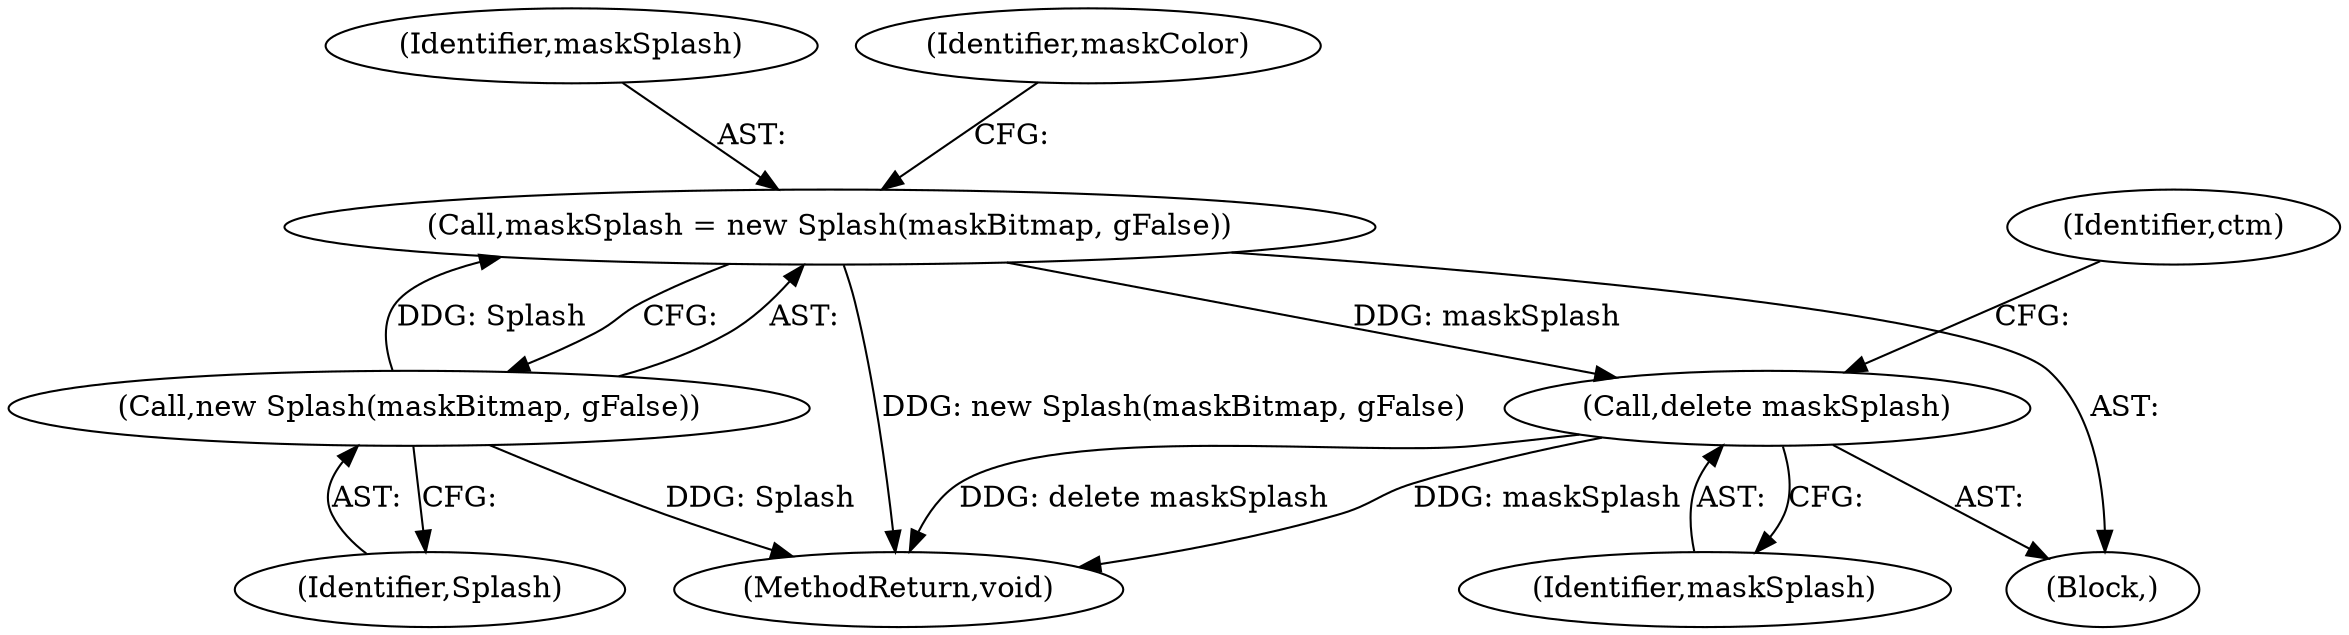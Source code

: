 digraph "0_poppler_7b2d314a61fd0e12f47c62996cb49ec0d1ba747a_11@pointer" {
"1000245" [label="(Call,maskSplash = new Splash(maskBitmap, gFalse))"];
"1000247" [label="(Call,new Splash(maskBitmap, gFalse))"];
"1000277" [label="(Call,delete maskSplash)"];
"1000248" [label="(Identifier,Splash)"];
"1000247" [label="(Call,new Splash(maskBitmap, gFalse))"];
"1000176" [label="(Block,)"];
"1000280" [label="(Identifier,ctm)"];
"1000278" [label="(Identifier,maskSplash)"];
"1000246" [label="(Identifier,maskSplash)"];
"1000251" [label="(Identifier,maskColor)"];
"1000703" [label="(MethodReturn,void)"];
"1000245" [label="(Call,maskSplash = new Splash(maskBitmap, gFalse))"];
"1000277" [label="(Call,delete maskSplash)"];
"1000245" -> "1000176"  [label="AST: "];
"1000245" -> "1000247"  [label="CFG: "];
"1000246" -> "1000245"  [label="AST: "];
"1000247" -> "1000245"  [label="AST: "];
"1000251" -> "1000245"  [label="CFG: "];
"1000245" -> "1000703"  [label="DDG: new Splash(maskBitmap, gFalse)"];
"1000247" -> "1000245"  [label="DDG: Splash"];
"1000245" -> "1000277"  [label="DDG: maskSplash"];
"1000247" -> "1000248"  [label="CFG: "];
"1000248" -> "1000247"  [label="AST: "];
"1000247" -> "1000703"  [label="DDG: Splash"];
"1000277" -> "1000176"  [label="AST: "];
"1000277" -> "1000278"  [label="CFG: "];
"1000278" -> "1000277"  [label="AST: "];
"1000280" -> "1000277"  [label="CFG: "];
"1000277" -> "1000703"  [label="DDG: maskSplash"];
"1000277" -> "1000703"  [label="DDG: delete maskSplash"];
}
